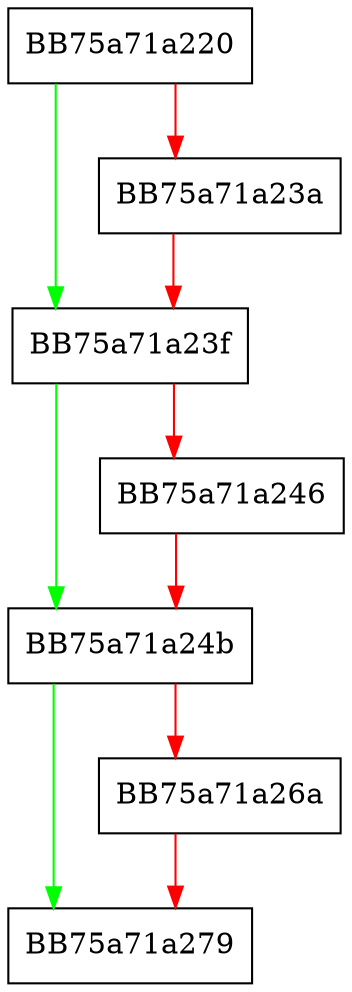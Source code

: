 digraph onWork {
  node [shape="box"];
  graph [splines=ortho];
  BB75a71a220 -> BB75a71a23f [color="green"];
  BB75a71a220 -> BB75a71a23a [color="red"];
  BB75a71a23a -> BB75a71a23f [color="red"];
  BB75a71a23f -> BB75a71a24b [color="green"];
  BB75a71a23f -> BB75a71a246 [color="red"];
  BB75a71a246 -> BB75a71a24b [color="red"];
  BB75a71a24b -> BB75a71a279 [color="green"];
  BB75a71a24b -> BB75a71a26a [color="red"];
  BB75a71a26a -> BB75a71a279 [color="red"];
}